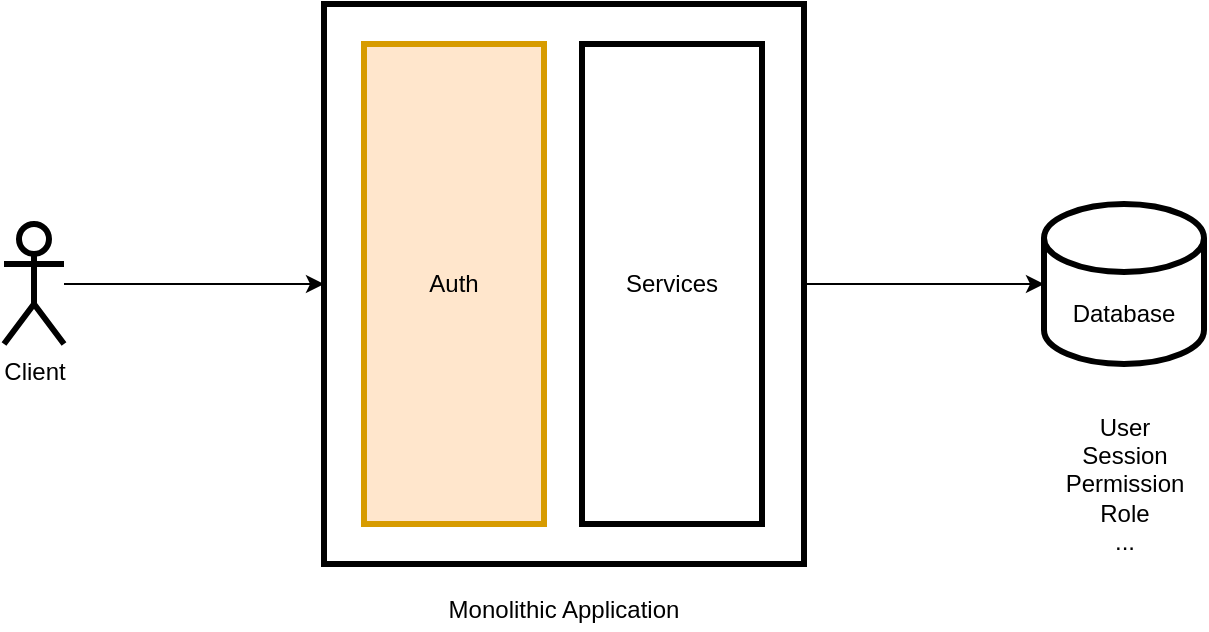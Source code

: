 <mxfile version="14.1.8" type="device" pages="9"><diagram id="MSyxNGrCkpjDWdLHaZaO" name="monolith"><mxGraphModel dx="1086" dy="806" grid="0" gridSize="10" guides="1" tooltips="1" connect="1" arrows="1" fold="1" page="0" pageScale="1" pageWidth="827" pageHeight="1169" math="0" shadow="0"><root><mxCell id="0"/><mxCell id="1" parent="0"/><mxCell id="NziovTr7TlFQaZfp3JxD-8" style="edgeStyle=orthogonalEdgeStyle;rounded=0;orthogonalLoop=1;jettySize=auto;html=1;entryX=0;entryY=0.5;entryDx=0;entryDy=0;entryPerimeter=0;" parent="1" source="NziovTr7TlFQaZfp3JxD-1" target="NziovTr7TlFQaZfp3JxD-4" edge="1"><mxGeometry relative="1" as="geometry"/></mxCell><mxCell id="NziovTr7TlFQaZfp3JxD-1" value="" style="rounded=0;whiteSpace=wrap;html=1;strokeWidth=3;" parent="1" vertex="1"><mxGeometry x="240" y="240" width="240" height="280" as="geometry"/></mxCell><mxCell id="NziovTr7TlFQaZfp3JxD-2" value="Auth" style="rounded=0;whiteSpace=wrap;html=1;strokeWidth=3;fillColor=#ffe6cc;strokeColor=#d79b00;" parent="1" vertex="1"><mxGeometry x="260" y="260" width="90" height="240" as="geometry"/></mxCell><mxCell id="NziovTr7TlFQaZfp3JxD-3" value="Services" style="rounded=0;whiteSpace=wrap;html=1;strokeWidth=3;" parent="1" vertex="1"><mxGeometry x="369" y="260" width="90" height="240" as="geometry"/></mxCell><mxCell id="NziovTr7TlFQaZfp3JxD-4" value="Database" style="shape=cylinder3;whiteSpace=wrap;html=1;boundedLbl=1;backgroundOutline=1;size=17;strokeWidth=3;" parent="1" vertex="1"><mxGeometry x="600" y="340" width="80" height="80" as="geometry"/></mxCell><mxCell id="NziovTr7TlFQaZfp3JxD-5" value="User&lt;br&gt;Session&lt;br&gt;Permission&lt;br&gt;Role&lt;br&gt;..." style="text;html=1;strokeColor=none;fillColor=none;align=center;verticalAlign=middle;whiteSpace=wrap;rounded=0;movable=0;resizable=0;rotatable=0;deletable=0;editable=0;connectable=0;" parent="1" vertex="1"><mxGeometry x="602.5" y="440" width="75" height="80" as="geometry"/></mxCell><mxCell id="NziovTr7TlFQaZfp3JxD-7" style="edgeStyle=orthogonalEdgeStyle;rounded=0;orthogonalLoop=1;jettySize=auto;html=1;entryX=0;entryY=0.5;entryDx=0;entryDy=0;" parent="1" source="NziovTr7TlFQaZfp3JxD-6" target="NziovTr7TlFQaZfp3JxD-1" edge="1"><mxGeometry relative="1" as="geometry"/></mxCell><mxCell id="NziovTr7TlFQaZfp3JxD-6" value="Client" style="shape=umlActor;verticalLabelPosition=bottom;verticalAlign=top;html=1;outlineConnect=0;strokeWidth=3;" parent="1" vertex="1"><mxGeometry x="80" y="350" width="30" height="60" as="geometry"/></mxCell><mxCell id="NziovTr7TlFQaZfp3JxD-10" value="Monolithic Application" style="text;html=1;strokeColor=none;fillColor=none;align=center;verticalAlign=middle;whiteSpace=wrap;rounded=0;" parent="1" vertex="1"><mxGeometry x="289" y="533" width="142" height="20" as="geometry"/></mxCell></root></mxGraphModel></diagram><diagram id="B3z2XUSK3FxDfmebKcAM" name="monolith lb"><mxGraphModel dx="1486" dy="806" grid="0" gridSize="10" guides="1" tooltips="1" connect="1" arrows="1" fold="1" page="0" pageScale="1" pageWidth="827" pageHeight="1169" math="0" shadow="0"><root><mxCell id="ilg8Bcj7TPaUJAsYBlZ4-0"/><mxCell id="ilg8Bcj7TPaUJAsYBlZ4-1" parent="ilg8Bcj7TPaUJAsYBlZ4-0"/><mxCell id="ilg8Bcj7TPaUJAsYBlZ4-2" value="Client" style="shape=umlActor;verticalLabelPosition=bottom;verticalAlign=top;html=1;outlineConnect=0;strokeWidth=3;" parent="ilg8Bcj7TPaUJAsYBlZ4-1" vertex="1"><mxGeometry x="-10" y="360" width="30" height="60" as="geometry"/></mxCell><mxCell id="ilg8Bcj7TPaUJAsYBlZ4-3" style="edgeStyle=orthogonalEdgeStyle;rounded=0;orthogonalLoop=1;jettySize=auto;html=1;entryX=0;entryY=0.5;entryDx=0;entryDy=0;" parent="ilg8Bcj7TPaUJAsYBlZ4-1" source="ilg8Bcj7TPaUJAsYBlZ4-2" target="ilg8Bcj7TPaUJAsYBlZ4-4" edge="1"><mxGeometry relative="1" as="geometry"/></mxCell><mxCell id="ilg8Bcj7TPaUJAsYBlZ4-4" value="Load Balancer" style="rounded=0;whiteSpace=wrap;html=1;strokeWidth=3;fillColor=#dae8fc;strokeColor=#6c8ebf;" parent="ilg8Bcj7TPaUJAsYBlZ4-1" vertex="1"><mxGeometry x="100" y="360" width="120" height="60" as="geometry"/></mxCell><mxCell id="ilg8Bcj7TPaUJAsYBlZ4-5" value="" style="endArrow=classic;html=1;exitX=1;exitY=0.5;exitDx=0;exitDy=0;entryX=0;entryY=0.5;entryDx=0;entryDy=0;" parent="ilg8Bcj7TPaUJAsYBlZ4-1" source="ilg8Bcj7TPaUJAsYBlZ4-4" edge="1"><mxGeometry width="50" height="50" relative="1" as="geometry"><mxPoint x="390" y="440" as="sourcePoint"/><mxPoint x="340" y="310" as="targetPoint"/></mxGeometry></mxCell><mxCell id="ilg8Bcj7TPaUJAsYBlZ4-6" value="" style="endArrow=classic;html=1;exitX=1;exitY=0.5;exitDx=0;exitDy=0;entryX=0;entryY=0.5;entryDx=0;entryDy=0;" parent="ilg8Bcj7TPaUJAsYBlZ4-1" source="ilg8Bcj7TPaUJAsYBlZ4-4" edge="1"><mxGeometry width="50" height="50" relative="1" as="geometry"><mxPoint x="189" y="400" as="sourcePoint"/><mxPoint x="340" y="470" as="targetPoint"/></mxGeometry></mxCell><mxCell id="ilg8Bcj7TPaUJAsYBlZ4-7" value="Monolithic&lt;br&gt;Application" style="rounded=0;whiteSpace=wrap;html=1;strokeWidth=3;" parent="ilg8Bcj7TPaUJAsYBlZ4-1" vertex="1"><mxGeometry x="340" y="399.5" width="119" height="141" as="geometry"/></mxCell><mxCell id="ilg8Bcj7TPaUJAsYBlZ4-8" value="" style="endArrow=classic;html=1;exitX=1;exitY=0.5;exitDx=0;exitDy=0;entryX=0;entryY=0.5;entryDx=0;entryDy=0;entryPerimeter=0;" parent="ilg8Bcj7TPaUJAsYBlZ4-1" source="ilg8Bcj7TPaUJAsYBlZ4-7" target="ilg8Bcj7TPaUJAsYBlZ4-11" edge="1"><mxGeometry width="50" height="50" relative="1" as="geometry"><mxPoint x="469" y="320" as="sourcePoint"/><mxPoint x="610" y="390" as="targetPoint"/></mxGeometry></mxCell><mxCell id="ilg8Bcj7TPaUJAsYBlZ4-9" value="" style="endArrow=classic;html=1;exitX=1;exitY=0.5;exitDx=0;exitDy=0;entryX=0;entryY=0.5;entryDx=0;entryDy=0;entryPerimeter=0;" parent="ilg8Bcj7TPaUJAsYBlZ4-1" source="ilg8Bcj7TPaUJAsYBlZ4-10" target="ilg8Bcj7TPaUJAsYBlZ4-11" edge="1"><mxGeometry width="50" height="50" relative="1" as="geometry"><mxPoint x="189" y="400" as="sourcePoint"/><mxPoint x="319" y="320.5" as="targetPoint"/></mxGeometry></mxCell><mxCell id="ilg8Bcj7TPaUJAsYBlZ4-10" value="Monolithic&amp;nbsp;&lt;br&gt;Application" style="rounded=0;whiteSpace=wrap;html=1;strokeWidth=3;" parent="ilg8Bcj7TPaUJAsYBlZ4-1" vertex="1"><mxGeometry x="340" y="239.5" width="119" height="141" as="geometry"/></mxCell><mxCell id="ilg8Bcj7TPaUJAsYBlZ4-11" value="Database" style="shape=cylinder3;whiteSpace=wrap;html=1;boundedLbl=1;backgroundOutline=1;size=17;strokeWidth=3;" parent="ilg8Bcj7TPaUJAsYBlZ4-1" vertex="1"><mxGeometry x="580" y="350" width="80" height="80" as="geometry"/></mxCell><mxCell id="ylTImmitfJEb32_a-HaE-0" value="User&lt;br&gt;Session&lt;br&gt;Permission&lt;br&gt;Role&lt;br&gt;etc." style="text;html=1;strokeColor=none;fillColor=none;align=center;verticalAlign=middle;whiteSpace=wrap;rounded=0;" parent="ilg8Bcj7TPaUJAsYBlZ4-1" vertex="1"><mxGeometry x="600" y="470" width="40" height="20" as="geometry"/></mxCell></root></mxGraphModel></diagram><diagram id="HfDGrvUfZcsZYTWOvSuE" name="token based auth"><mxGraphModel dx="1086" dy="806" grid="0" gridSize="10" guides="1" tooltips="1" connect="1" arrows="1" fold="1" page="0" pageScale="1" pageWidth="827" pageHeight="1169" math="0" shadow="0"><root><mxCell id="k0Wwpx-ByjONAcnOHhWl-0"/><mxCell id="k0Wwpx-ByjONAcnOHhWl-1" parent="k0Wwpx-ByjONAcnOHhWl-0"/><mxCell id="lWyp__r909uiQTBbZvUI-4" value="id/password" style="edgeStyle=orthogonalEdgeStyle;rounded=0;orthogonalLoop=1;jettySize=auto;html=1;" parent="k0Wwpx-ByjONAcnOHhWl-1" edge="1"><mxGeometry x="-0.143" y="10" relative="1" as="geometry"><mxPoint x="120" y="380" as="sourcePoint"/><mxPoint x="190" y="380" as="targetPoint"/><mxPoint as="offset"/></mxGeometry></mxCell><mxCell id="lWyp__r909uiQTBbZvUI-0" value="User" style="shape=umlActor;verticalLabelPosition=bottom;verticalAlign=top;html=1;outlineConnect=0;strokeWidth=3;" parent="k0Wwpx-ByjONAcnOHhWl-1" vertex="1"><mxGeometry x="80" y="350" width="30" height="60" as="geometry"/></mxCell><mxCell id="lWyp__r909uiQTBbZvUI-1" value="Client" style="rounded=0;whiteSpace=wrap;html=1;strokeWidth=3;" parent="k0Wwpx-ByjONAcnOHhWl-1" vertex="1"><mxGeometry x="200" y="300" width="100" height="160" as="geometry"/></mxCell><mxCell id="lWyp__r909uiQTBbZvUI-2" value="Auth Server" style="rounded=0;whiteSpace=wrap;html=1;strokeWidth=3;" parent="k0Wwpx-ByjONAcnOHhWl-1" vertex="1"><mxGeometry x="400" y="300" width="200" height="70" as="geometry"/></mxCell><mxCell id="lWyp__r909uiQTBbZvUI-3" value="Resource Server" style="rounded=0;whiteSpace=wrap;html=1;strokeWidth=3;" parent="k0Wwpx-ByjONAcnOHhWl-1" vertex="1"><mxGeometry x="400" y="390" width="200" height="70" as="geometry"/></mxCell><mxCell id="lWyp__r909uiQTBbZvUI-6" value="id/password" style="endArrow=classic;html=1;" parent="k0Wwpx-ByjONAcnOHhWl-1" edge="1"><mxGeometry y="9" width="50" height="50" relative="1" as="geometry"><mxPoint x="310" y="319" as="sourcePoint"/><mxPoint x="390" y="319" as="targetPoint"/><mxPoint as="offset"/></mxGeometry></mxCell><mxCell id="lWyp__r909uiQTBbZvUI-7" value="token" style="endArrow=classic;html=1;" parent="k0Wwpx-ByjONAcnOHhWl-1" edge="1"><mxGeometry y="9" width="50" height="50" relative="1" as="geometry"><mxPoint x="390" y="351" as="sourcePoint"/><mxPoint x="310" y="351" as="targetPoint"/><mxPoint as="offset"/></mxGeometry></mxCell><mxCell id="lWyp__r909uiQTBbZvUI-10" value="token" style="endArrow=classic;html=1;" parent="k0Wwpx-ByjONAcnOHhWl-1" edge="1"><mxGeometry y="9" width="50" height="50" relative="1" as="geometry"><mxPoint x="310" y="409" as="sourcePoint"/><mxPoint x="390" y="409" as="targetPoint"/><mxPoint as="offset"/></mxGeometry></mxCell><mxCell id="lWyp__r909uiQTBbZvUI-11" value="resource" style="endArrow=classic;html=1;" parent="k0Wwpx-ByjONAcnOHhWl-1" edge="1"><mxGeometry y="9" width="50" height="50" relative="1" as="geometry"><mxPoint x="390" y="441" as="sourcePoint"/><mxPoint x="310" y="441" as="targetPoint"/><mxPoint as="offset"/></mxGeometry></mxCell></root></mxGraphModel></diagram><diagram id="t_XRg3gtChQYimDz6ct4" name="microservices"><mxGraphModel dx="1086" dy="806" grid="0" gridSize="10" guides="1" tooltips="1" connect="1" arrows="1" fold="1" page="0" pageScale="1" pageWidth="827" pageHeight="1169" math="0" shadow="0"><root><mxCell id="1XSzNjFzJeDM1asJSYcA-0"/><mxCell id="1XSzNjFzJeDM1asJSYcA-1" parent="1XSzNjFzJeDM1asJSYcA-0"/><mxCell id="1XSzNjFzJeDM1asJSYcA-3" value="Order" style="ellipse;whiteSpace=wrap;html=1;aspect=fixed;strokeWidth=3;" parent="1XSzNjFzJeDM1asJSYcA-1" vertex="1"><mxGeometry x="200" y="250" width="80" height="80" as="geometry"/></mxCell><mxCell id="EMOhaL4adHImynxsZ-vJ-0" value="Payment" style="ellipse;whiteSpace=wrap;html=1;aspect=fixed;strokeWidth=3;" parent="1XSzNjFzJeDM1asJSYcA-1" vertex="1"><mxGeometry x="240" y="360" width="80" height="80" as="geometry"/></mxCell><mxCell id="EMOhaL4adHImynxsZ-vJ-1" value="Auth" style="ellipse;whiteSpace=wrap;html=1;aspect=fixed;strokeWidth=3;fillColor=#f8cecc;strokeColor=#b85450;" parent="1XSzNjFzJeDM1asJSYcA-1" vertex="1"><mxGeometry x="350" y="260" width="80" height="80" as="geometry"/></mxCell><mxCell id="EMOhaL4adHImynxsZ-vJ-15" value="Catalogue" style="ellipse;whiteSpace=wrap;html=1;aspect=fixed;strokeWidth=3;" parent="1XSzNjFzJeDM1asJSYcA-1" vertex="1"><mxGeometry x="420" y="370" width="80" height="80" as="geometry"/></mxCell><mxCell id="EMOhaL4adHImynxsZ-vJ-16" value="・・・" style="text;html=1;strokeColor=none;fillColor=none;align=center;verticalAlign=middle;whiteSpace=wrap;rounded=0;fontStyle=1" parent="1XSzNjFzJeDM1asJSYcA-1" vertex="1"><mxGeometry x="465" y="300" width="40" height="20" as="geometry"/></mxCell><mxCell id="EMOhaL4adHImynxsZ-vJ-17" value="" style="endArrow=none;dashed=1;html=1;dashPattern=1 3;strokeWidth=2;entryX=1;entryY=0.5;entryDx=0;entryDy=0;exitX=0;exitY=0.5;exitDx=0;exitDy=0;" parent="1XSzNjFzJeDM1asJSYcA-1" source="EMOhaL4adHImynxsZ-vJ-1" target="1XSzNjFzJeDM1asJSYcA-3" edge="1"><mxGeometry width="50" height="50" relative="1" as="geometry"><mxPoint x="390" y="440" as="sourcePoint"/><mxPoint x="440" y="390" as="targetPoint"/></mxGeometry></mxCell><mxCell id="EMOhaL4adHImynxsZ-vJ-18" value="" style="endArrow=none;dashed=1;html=1;dashPattern=1 3;strokeWidth=2;entryX=0.5;entryY=1;entryDx=0;entryDy=0;exitX=0;exitY=0;exitDx=0;exitDy=0;" parent="1XSzNjFzJeDM1asJSYcA-1" source="EMOhaL4adHImynxsZ-vJ-0" target="1XSzNjFzJeDM1asJSYcA-3" edge="1"><mxGeometry width="50" height="50" relative="1" as="geometry"><mxPoint x="360" y="310" as="sourcePoint"/><mxPoint x="290" y="300" as="targetPoint"/></mxGeometry></mxCell><mxCell id="EMOhaL4adHImynxsZ-vJ-19" value="" style="endArrow=none;dashed=1;html=1;dashPattern=1 3;strokeWidth=2;entryX=1;entryY=0.5;entryDx=0;entryDy=0;exitX=0;exitY=0.5;exitDx=0;exitDy=0;" parent="1XSzNjFzJeDM1asJSYcA-1" source="EMOhaL4adHImynxsZ-vJ-15" target="EMOhaL4adHImynxsZ-vJ-0" edge="1"><mxGeometry width="50" height="50" relative="1" as="geometry"><mxPoint x="281.716" y="381.716" as="sourcePoint"/><mxPoint x="278.284" y="328.284" as="targetPoint"/></mxGeometry></mxCell><mxCell id="EMOhaL4adHImynxsZ-vJ-20" value="" style="endArrow=none;dashed=1;html=1;dashPattern=1 3;strokeWidth=2;entryX=0.5;entryY=0;entryDx=0;entryDy=0;" parent="1XSzNjFzJeDM1asJSYcA-1" target="EMOhaL4adHImynxsZ-vJ-15" edge="1"><mxGeometry width="50" height="50" relative="1" as="geometry"><mxPoint x="420" y="328" as="sourcePoint"/><mxPoint x="350" y="340" as="targetPoint"/></mxGeometry></mxCell><mxCell id="EMOhaL4adHImynxsZ-vJ-24" value="" style="endArrow=none;dashed=1;html=1;dashPattern=1 3;strokeWidth=2;entryX=1;entryY=0;entryDx=0;entryDy=0;exitX=0;exitY=1;exitDx=0;exitDy=0;" parent="1XSzNjFzJeDM1asJSYcA-1" source="EMOhaL4adHImynxsZ-vJ-1" target="EMOhaL4adHImynxsZ-vJ-0" edge="1"><mxGeometry width="50" height="50" relative="1" as="geometry"><mxPoint x="430" y="420" as="sourcePoint"/><mxPoint x="330" y="410" as="targetPoint"/></mxGeometry></mxCell><mxCell id="EMOhaL4adHImynxsZ-vJ-26" value="認証・認可に焦点を当てたサービス" style="shape=callout;whiteSpace=wrap;html=1;perimeter=calloutPerimeter;strokeWidth=2;size=15;position=0.53;" parent="1XSzNjFzJeDM1asJSYcA-1" vertex="1"><mxGeometry x="350" y="184" width="120" height="80" as="geometry"/></mxCell></root></mxGraphModel></diagram><diagram id="Td-wyjGEmb_aXX7i2iYb" name="microservices session distribution"><mxGraphModel dx="1086" dy="806" grid="0" gridSize="10" guides="1" tooltips="1" connect="1" arrows="1" fold="1" page="0" pageScale="1" pageWidth="827" pageHeight="1169" math="0" shadow="0"><root><mxCell id="AVcfP_BqP0a-QSxWWT-E-0"/><mxCell id="AVcfP_BqP0a-QSxWWT-E-1" parent="AVcfP_BqP0a-QSxWWT-E-0"/><mxCell id="AVcfP_BqP0a-QSxWWT-E-17" style="edgeStyle=orthogonalEdgeStyle;rounded=0;orthogonalLoop=1;jettySize=auto;html=1;exitX=1;exitY=0.5;exitDx=0;exitDy=0;" parent="AVcfP_BqP0a-QSxWWT-E-1" source="AVcfP_BqP0a-QSxWWT-E-8" edge="1"><mxGeometry relative="1" as="geometry"><mxPoint x="520" y="330" as="targetPoint"/></mxGeometry></mxCell><mxCell id="AVcfP_BqP0a-QSxWWT-E-8" value="" style="rounded=1;whiteSpace=wrap;html=1;strokeWidth=2;" parent="AVcfP_BqP0a-QSxWWT-E-1" vertex="1"><mxGeometry x="206" y="270" width="245" height="120" as="geometry"/></mxCell><mxCell id="AVcfP_BqP0a-QSxWWT-E-15" style="edgeStyle=orthogonalEdgeStyle;rounded=0;orthogonalLoop=1;jettySize=auto;html=1;" parent="AVcfP_BqP0a-QSxWWT-E-1" source="AVcfP_BqP0a-QSxWWT-E-2" edge="1"><mxGeometry relative="1" as="geometry"><mxPoint x="520" y="470" as="targetPoint"/></mxGeometry></mxCell><mxCell id="AVcfP_BqP0a-QSxWWT-E-2" value="Auth" style="rounded=0;whiteSpace=wrap;html=1;strokeWidth=2;" parent="AVcfP_BqP0a-QSxWWT-E-1" vertex="1"><mxGeometry x="283.5" y="450" width="90" height="40" as="geometry"/></mxCell><mxCell id="AVcfP_BqP0a-QSxWWT-E-3" value="Service B" style="rounded=0;whiteSpace=wrap;html=1;strokeWidth=2;" parent="AVcfP_BqP0a-QSxWWT-E-1" vertex="1"><mxGeometry x="351" y="280" width="90" height="40" as="geometry"/></mxCell><mxCell id="AVcfP_BqP0a-QSxWWT-E-4" value="Service A" style="rounded=0;whiteSpace=wrap;html=1;strokeWidth=2;" parent="AVcfP_BqP0a-QSxWWT-E-1" vertex="1"><mxGeometry x="221" y="280" width="90" height="40" as="geometry"/></mxCell><mxCell id="AVcfP_BqP0a-QSxWWT-E-6" value="Service D" style="rounded=0;whiteSpace=wrap;html=1;strokeWidth=2;" parent="AVcfP_BqP0a-QSxWWT-E-1" vertex="1"><mxGeometry x="351" y="340" width="90" height="40" as="geometry"/></mxCell><mxCell id="AVcfP_BqP0a-QSxWWT-E-7" value="Service C" style="rounded=0;whiteSpace=wrap;html=1;strokeWidth=2;" parent="AVcfP_BqP0a-QSxWWT-E-1" vertex="1"><mxGeometry x="221" y="340" width="90" height="40" as="geometry"/></mxCell><mxCell id="AVcfP_BqP0a-QSxWWT-E-11" value="Distribution&lt;br&gt;Session&lt;br&gt;Store" style="rounded=0;whiteSpace=wrap;html=1;strokeWidth=2;" parent="AVcfP_BqP0a-QSxWWT-E-1" vertex="1"><mxGeometry x="521" y="280" width="90" height="210" as="geometry"/></mxCell><mxCell id="AVcfP_BqP0a-QSxWWT-E-12" value="User" style="shape=umlActor;verticalLabelPosition=bottom;verticalAlign=top;html=1;outlineConnect=0;strokeWidth=2;" parent="AVcfP_BqP0a-QSxWWT-E-1" vertex="1"><mxGeometry x="70" y="350" width="30" height="60" as="geometry"/></mxCell><mxCell id="AVcfP_BqP0a-QSxWWT-E-13" value="" style="endArrow=classic;html=1;entryX=0;entryY=0.5;entryDx=0;entryDy=0;" parent="AVcfP_BqP0a-QSxWWT-E-1" target="AVcfP_BqP0a-QSxWWT-E-8" edge="1"><mxGeometry width="50" height="50" relative="1" as="geometry"><mxPoint x="110" y="380" as="sourcePoint"/><mxPoint x="440" y="370" as="targetPoint"/></mxGeometry></mxCell><mxCell id="AVcfP_BqP0a-QSxWWT-E-14" value="" style="endArrow=classic;html=1;entryX=0;entryY=0.5;entryDx=0;entryDy=0;" parent="AVcfP_BqP0a-QSxWWT-E-1" target="AVcfP_BqP0a-QSxWWT-E-2" edge="1"><mxGeometry width="50" height="50" relative="1" as="geometry"><mxPoint x="110" y="380" as="sourcePoint"/><mxPoint x="216" y="340" as="targetPoint"/></mxGeometry></mxCell><mxCell id="AVcfP_BqP0a-QSxWWT-E-20" value="" style="shape=curlyBracket;whiteSpace=wrap;html=1;rounded=1;strokeWidth=2;" parent="AVcfP_BqP0a-QSxWWT-E-1" vertex="1"><mxGeometry x="625" y="356" width="20" height="82" as="geometry"/></mxCell><mxCell id="AVcfP_BqP0a-QSxWWT-E-21" value="Redis&lt;br&gt;Cassandra&lt;br&gt;Hazelcast&lt;br&gt;Riak&lt;br&gt;etc." style="text;html=1;strokeColor=none;fillColor=none;align=center;verticalAlign=middle;whiteSpace=wrap;rounded=0;" parent="AVcfP_BqP0a-QSxWWT-E-1" vertex="1"><mxGeometry x="655" y="386" width="40" height="20" as="geometry"/></mxCell></root></mxGraphModel></diagram><diagram id="kv5KuUaguWQ3eruvcR8P" name="microservices sso"><mxGraphModel dx="1086" dy="806" grid="0" gridSize="10" guides="1" tooltips="1" connect="1" arrows="1" fold="1" page="0" pageScale="1" pageWidth="827" pageHeight="1169" math="0" shadow="0"><root><mxCell id="qO8ZU-am0ZR3Sv1eDgYl-0"/><mxCell id="qO8ZU-am0ZR3Sv1eDgYl-1" parent="qO8ZU-am0ZR3Sv1eDgYl-0"/><mxCell id="iSFSDy69U08Nbtj6fL2a-0" style="edgeStyle=orthogonalEdgeStyle;rounded=0;orthogonalLoop=1;jettySize=auto;html=1;exitX=1;exitY=0.5;exitDx=0;exitDy=0;startArrow=classic;startFill=1;" edge="1" parent="qO8ZU-am0ZR3Sv1eDgYl-1" source="iSFSDy69U08Nbtj6fL2a-1"><mxGeometry relative="1" as="geometry"><mxPoint x="520" y="330" as="targetPoint"/></mxGeometry></mxCell><mxCell id="iSFSDy69U08Nbtj6fL2a-1" value="" style="rounded=1;whiteSpace=wrap;html=1;strokeWidth=2;" vertex="1" parent="qO8ZU-am0ZR3Sv1eDgYl-1"><mxGeometry x="206" y="270" width="245" height="120" as="geometry"/></mxCell><mxCell id="iSFSDy69U08Nbtj6fL2a-4" value="Service B" style="rounded=0;whiteSpace=wrap;html=1;strokeWidth=2;" vertex="1" parent="qO8ZU-am0ZR3Sv1eDgYl-1"><mxGeometry x="351" y="280" width="90" height="40" as="geometry"/></mxCell><mxCell id="iSFSDy69U08Nbtj6fL2a-5" value="Service A" style="rounded=0;whiteSpace=wrap;html=1;strokeWidth=2;" vertex="1" parent="qO8ZU-am0ZR3Sv1eDgYl-1"><mxGeometry x="221" y="280" width="90" height="40" as="geometry"/></mxCell><mxCell id="iSFSDy69U08Nbtj6fL2a-6" value="Service D" style="rounded=0;whiteSpace=wrap;html=1;strokeWidth=2;" vertex="1" parent="qO8ZU-am0ZR3Sv1eDgYl-1"><mxGeometry x="351" y="340" width="90" height="40" as="geometry"/></mxCell><mxCell id="iSFSDy69U08Nbtj6fL2a-7" value="Service C" style="rounded=0;whiteSpace=wrap;html=1;strokeWidth=2;" vertex="1" parent="qO8ZU-am0ZR3Sv1eDgYl-1"><mxGeometry x="221" y="340" width="90" height="40" as="geometry"/></mxCell><mxCell id="iSFSDy69U08Nbtj6fL2a-8" value="SSO Server" style="rounded=0;whiteSpace=wrap;html=1;strokeWidth=2;fillColor=#f8cecc;strokeColor=#b85450;" vertex="1" parent="qO8ZU-am0ZR3Sv1eDgYl-1"><mxGeometry x="521" y="280" width="90" height="100" as="geometry"/></mxCell><mxCell id="iSFSDy69U08Nbtj6fL2a-9" value="User" style="shape=umlActor;verticalLabelPosition=bottom;verticalAlign=top;html=1;outlineConnect=0;strokeWidth=2;" vertex="1" parent="qO8ZU-am0ZR3Sv1eDgYl-1"><mxGeometry x="70" y="300" width="30" height="60" as="geometry"/></mxCell><mxCell id="iSFSDy69U08Nbtj6fL2a-10" value="" style="endArrow=classic;html=1;entryX=0;entryY=0.5;entryDx=0;entryDy=0;" edge="1" parent="qO8ZU-am0ZR3Sv1eDgYl-1" target="iSFSDy69U08Nbtj6fL2a-1"><mxGeometry width="50" height="50" relative="1" as="geometry"><mxPoint x="110" y="330" as="sourcePoint"/><mxPoint x="440" y="370" as="targetPoint"/></mxGeometry></mxCell><mxCell id="iSFSDy69U08Nbtj6fL2a-12" value="Resource Servers" style="text;html=1;strokeColor=none;fillColor=none;align=center;verticalAlign=middle;whiteSpace=wrap;rounded=0;" vertex="1" parent="qO8ZU-am0ZR3Sv1eDgYl-1"><mxGeometry x="274.5" y="399" width="108" height="20" as="geometry"/></mxCell></root></mxGraphModel></diagram><diagram id="Ji34hV7CuNyRbpFf6bgl" name="microservices-sso-sequence"><mxGraphModel dx="1086" dy="806" grid="0" gridSize="10" guides="1" tooltips="1" connect="1" arrows="1" fold="1" page="0" pageScale="1" pageWidth="827" pageHeight="1169" math="0" shadow="0"><root><mxCell id="_yQiV9se9DvCot7-hxuo-0"/><mxCell id="_yQiV9se9DvCot7-hxuo-1" parent="_yQiV9se9DvCot7-hxuo-0"/><mxCell id="t9w83iRBOsdi5OZHhIZt-0" value="User" style="rounded=0;whiteSpace=wrap;html=1;strokeWidth=2;" parent="_yQiV9se9DvCot7-hxuo-1" vertex="1"><mxGeometry x="200" y="280" width="80" height="40" as="geometry"/></mxCell><mxCell id="t9w83iRBOsdi5OZHhIZt-1" value="Resource&lt;br&gt;Server" style="rounded=0;whiteSpace=wrap;html=1;strokeWidth=2;" parent="_yQiV9se9DvCot7-hxuo-1" vertex="1"><mxGeometry x="380" y="280" width="80" height="40" as="geometry"/></mxCell><mxCell id="t9w83iRBOsdi5OZHhIZt-2" value="SSO Server" style="rounded=0;whiteSpace=wrap;html=1;strokeWidth=2;" parent="_yQiV9se9DvCot7-hxuo-1" vertex="1"><mxGeometry x="560" y="280" width="80" height="40" as="geometry"/></mxCell><mxCell id="t9w83iRBOsdi5OZHhIZt-3" value="" style="endArrow=none;dashed=1;html=1;dashPattern=1 3;strokeWidth=2;entryX=0.5;entryY=1;entryDx=0;entryDy=0;" parent="_yQiV9se9DvCot7-hxuo-1" target="t9w83iRBOsdi5OZHhIZt-0" edge="1"><mxGeometry width="50" height="50" relative="1" as="geometry"><mxPoint x="240" y="640" as="sourcePoint"/><mxPoint x="440" y="390" as="targetPoint"/></mxGeometry></mxCell><mxCell id="t9w83iRBOsdi5OZHhIZt-4" value="" style="endArrow=none;dashed=1;html=1;dashPattern=1 3;strokeWidth=2;entryX=0.5;entryY=1;entryDx=0;entryDy=0;" parent="_yQiV9se9DvCot7-hxuo-1" target="t9w83iRBOsdi5OZHhIZt-1" edge="1"><mxGeometry width="50" height="50" relative="1" as="geometry"><mxPoint x="420" y="640" as="sourcePoint"/><mxPoint x="250" y="330" as="targetPoint"/></mxGeometry></mxCell><mxCell id="t9w83iRBOsdi5OZHhIZt-5" value="" style="endArrow=none;dashed=1;html=1;dashPattern=1 3;strokeWidth=2;entryX=0.5;entryY=1;entryDx=0;entryDy=0;" parent="_yQiV9se9DvCot7-hxuo-1" target="t9w83iRBOsdi5OZHhIZt-2" edge="1"><mxGeometry width="50" height="50" relative="1" as="geometry"><mxPoint x="600" y="640" as="sourcePoint"/><mxPoint x="430" y="330" as="targetPoint"/></mxGeometry></mxCell><mxCell id="t9w83iRBOsdi5OZHhIZt-6" value="1. Request access" style="endArrow=classic;html=1;" parent="_yQiV9se9DvCot7-hxuo-1" edge="1"><mxGeometry y="10" width="50" height="50" relative="1" as="geometry"><mxPoint x="240" y="370" as="sourcePoint"/><mxPoint x="420" y="370" as="targetPoint"/><mxPoint as="offset"/></mxGeometry></mxCell><mxCell id="t9w83iRBOsdi5OZHhIZt-8" value="2. Not authentication" style="endArrow=classic;html=1;" parent="_yQiV9se9DvCot7-hxuo-1" edge="1"><mxGeometry y="-10" width="50" height="50" relative="1" as="geometry"><mxPoint x="420" y="410" as="sourcePoint"/><mxPoint x="240" y="410" as="targetPoint"/><mxPoint as="offset"/></mxGeometry></mxCell><mxCell id="t9w83iRBOsdi5OZHhIZt-9" value="3. Authentication with SSO" style="endArrow=classic;html=1;" parent="_yQiV9se9DvCot7-hxuo-1" edge="1"><mxGeometry y="10" width="50" height="50" relative="1" as="geometry"><mxPoint x="240" y="450" as="sourcePoint"/><mxPoint x="600" y="450" as="targetPoint"/><mxPoint as="offset"/></mxGeometry></mxCell><mxCell id="t9w83iRBOsdi5OZHhIZt-11" value="4. Authentication Successful, Grant token" style="endArrow=classic;html=1;" parent="_yQiV9se9DvCot7-hxuo-1" edge="1"><mxGeometry y="-10" width="50" height="50" relative="1" as="geometry"><mxPoint x="600" y="490" as="sourcePoint"/><mxPoint x="240" y="490" as="targetPoint"/><mxPoint as="offset"/></mxGeometry></mxCell><mxCell id="t9w83iRBOsdi5OZHhIZt-12" value="5. Request with token" style="endArrow=classic;html=1;" parent="_yQiV9se9DvCot7-hxuo-1" edge="1"><mxGeometry y="10" width="50" height="50" relative="1" as="geometry"><mxPoint x="240" y="530" as="sourcePoint"/><mxPoint x="420" y="530" as="targetPoint"/><mxPoint as="offset"/></mxGeometry></mxCell><mxCell id="t9w83iRBOsdi5OZHhIZt-13" value="6. Validate token and get details" style="endArrow=classic;html=1;" parent="_yQiV9se9DvCot7-hxuo-1" edge="1"><mxGeometry y="10" width="50" height="50" relative="1" as="geometry"><mxPoint x="420" y="570" as="sourcePoint"/><mxPoint x="600" y="570" as="targetPoint"/><mxPoint as="offset"/></mxGeometry></mxCell><mxCell id="t9w83iRBOsdi5OZHhIZt-14" value="7. Return resources" style="endArrow=classic;html=1;" parent="_yQiV9se9DvCot7-hxuo-1" edge="1"><mxGeometry y="-10" width="50" height="50" relative="1" as="geometry"><mxPoint x="420" y="610" as="sourcePoint"/><mxPoint x="240" y="610" as="targetPoint"/><mxPoint as="offset"/></mxGeometry></mxCell></root></mxGraphModel></diagram><diagram id="bzXwKUph2-tKpiY_ouL4" name="microservice-jwt-sequence"><mxGraphModel dx="1086" dy="806" grid="0" gridSize="10" guides="1" tooltips="1" connect="1" arrows="1" fold="1" page="0" pageScale="1" pageWidth="827" pageHeight="1169" math="0" shadow="0"><root><mxCell id="yGJ7_PxLXSYEOcG84MJW-0"/><mxCell id="yGJ7_PxLXSYEOcG84MJW-1" parent="yGJ7_PxLXSYEOcG84MJW-0"/><mxCell id="9kixgK9LuyK0jy6bhvmj-0" value="User" style="rounded=0;whiteSpace=wrap;html=1;strokeWidth=2;" parent="yGJ7_PxLXSYEOcG84MJW-1" vertex="1"><mxGeometry x="200" y="280" width="80" height="40" as="geometry"/></mxCell><mxCell id="9kixgK9LuyK0jy6bhvmj-1" value="Resource&lt;br&gt;Server" style="rounded=0;whiteSpace=wrap;html=1;strokeWidth=2;" parent="yGJ7_PxLXSYEOcG84MJW-1" vertex="1"><mxGeometry x="380" y="280" width="80" height="40" as="geometry"/></mxCell><mxCell id="9kixgK9LuyK0jy6bhvmj-2" value="Auth Server" style="rounded=0;whiteSpace=wrap;html=1;strokeWidth=2;" parent="yGJ7_PxLXSYEOcG84MJW-1" vertex="1"><mxGeometry x="560" y="280" width="80" height="40" as="geometry"/></mxCell><mxCell id="9kixgK9LuyK0jy6bhvmj-3" value="" style="endArrow=none;dashed=1;html=1;dashPattern=1 3;strokeWidth=2;entryX=0.5;entryY=1;entryDx=0;entryDy=0;" parent="yGJ7_PxLXSYEOcG84MJW-1" target="9kixgK9LuyK0jy6bhvmj-0" edge="1"><mxGeometry width="50" height="50" relative="1" as="geometry"><mxPoint x="240" y="600" as="sourcePoint"/><mxPoint x="440" y="390" as="targetPoint"/></mxGeometry></mxCell><mxCell id="9kixgK9LuyK0jy6bhvmj-4" value="" style="endArrow=none;dashed=1;html=1;dashPattern=1 3;strokeWidth=2;entryX=0.5;entryY=1;entryDx=0;entryDy=0;" parent="yGJ7_PxLXSYEOcG84MJW-1" target="9kixgK9LuyK0jy6bhvmj-1" edge="1"><mxGeometry width="50" height="50" relative="1" as="geometry"><mxPoint x="420" y="600" as="sourcePoint"/><mxPoint x="250" y="330" as="targetPoint"/></mxGeometry></mxCell><mxCell id="9kixgK9LuyK0jy6bhvmj-5" value="" style="endArrow=none;dashed=1;html=1;dashPattern=1 3;strokeWidth=2;entryX=0.5;entryY=1;entryDx=0;entryDy=0;" parent="yGJ7_PxLXSYEOcG84MJW-1" target="9kixgK9LuyK0jy6bhvmj-2" edge="1"><mxGeometry width="50" height="50" relative="1" as="geometry"><mxPoint x="600" y="600" as="sourcePoint"/><mxPoint x="430" y="330" as="targetPoint"/></mxGeometry></mxCell><mxCell id="9kixgK9LuyK0jy6bhvmj-6" value="1. Request access" style="endArrow=classic;html=1;" parent="yGJ7_PxLXSYEOcG84MJW-1" edge="1"><mxGeometry y="10" width="50" height="50" relative="1" as="geometry"><mxPoint x="240" y="370" as="sourcePoint"/><mxPoint x="420" y="370" as="targetPoint"/><mxPoint as="offset"/></mxGeometry></mxCell><mxCell id="9kixgK9LuyK0jy6bhvmj-7" value="2. Not authentication" style="endArrow=classic;html=1;" parent="yGJ7_PxLXSYEOcG84MJW-1" edge="1"><mxGeometry y="-10" width="50" height="50" relative="1" as="geometry"><mxPoint x="420" y="410" as="sourcePoint"/><mxPoint x="240" y="410" as="targetPoint"/><mxPoint as="offset"/></mxGeometry></mxCell><mxCell id="9kixgK9LuyK0jy6bhvmj-8" value="3. Authentication with Auth Server" style="endArrow=classic;html=1;" parent="yGJ7_PxLXSYEOcG84MJW-1" edge="1"><mxGeometry y="10" width="50" height="50" relative="1" as="geometry"><mxPoint x="240" y="450" as="sourcePoint"/><mxPoint x="600" y="450" as="targetPoint"/><mxPoint as="offset"/></mxGeometry></mxCell><mxCell id="9kixgK9LuyK0jy6bhvmj-9" value="5. Authentication Successful, Grant JWT" style="endArrow=classic;html=1;" parent="yGJ7_PxLXSYEOcG84MJW-1" edge="1"><mxGeometry y="-10" width="50" height="50" relative="1" as="geometry"><mxPoint x="600" y="490" as="sourcePoint"/><mxPoint x="240" y="490" as="targetPoint"/><mxPoint as="offset"/></mxGeometry></mxCell><mxCell id="9kixgK9LuyK0jy6bhvmj-10" value="6. Request access with JWT" style="endArrow=classic;html=1;" parent="yGJ7_PxLXSYEOcG84MJW-1" edge="1"><mxGeometry y="10" width="50" height="50" relative="1" as="geometry"><mxPoint x="240" y="530" as="sourcePoint"/><mxPoint x="420" y="530" as="targetPoint"/><mxPoint as="offset"/></mxGeometry></mxCell><mxCell id="9kixgK9LuyK0jy6bhvmj-12" value="8. Return resources" style="endArrow=classic;html=1;" parent="yGJ7_PxLXSYEOcG84MJW-1" edge="1"><mxGeometry y="-10" width="50" height="50" relative="1" as="geometry"><mxPoint x="420" y="570" as="sourcePoint"/><mxPoint x="240" y="570" as="targetPoint"/><mxPoint as="offset"/></mxGeometry></mxCell><mxCell id="9kixgK9LuyK0jy6bhvmj-13" value="4. Generate JSON Web Token" style="edgeStyle=segmentEdgeStyle;endArrow=classic;html=1;" parent="yGJ7_PxLXSYEOcG84MJW-1" edge="1"><mxGeometry y="10" width="50" height="50" relative="1" as="geometry"><mxPoint x="600" y="450" as="sourcePoint"/><mxPoint x="600" y="490" as="targetPoint"/><Array as="points"><mxPoint x="640" y="450"/><mxPoint x="640" y="490"/></Array><mxPoint as="offset"/></mxGeometry></mxCell><mxCell id="9kixgK9LuyK0jy6bhvmj-14" value="7. Validate JWT itself" style="edgeStyle=segmentEdgeStyle;endArrow=classic;html=1;strokeWidth=2;fillColor=#f8cecc;strokeColor=#b85450;" parent="yGJ7_PxLXSYEOcG84MJW-1" edge="1"><mxGeometry y="10" width="50" height="50" relative="1" as="geometry"><mxPoint x="420" y="530" as="sourcePoint"/><mxPoint x="420" y="570" as="targetPoint"/><Array as="points"><mxPoint x="460" y="530"/><mxPoint x="460" y="570"/></Array><mxPoint as="offset"/></mxGeometry></mxCell></root></mxGraphModel></diagram><diagram id="eZkZxF5z7lC5vMwNUVqX" name="microservices-apigateway"><mxGraphModel dx="1086" dy="806" grid="0" gridSize="10" guides="1" tooltips="1" connect="1" arrows="1" fold="1" page="0" pageScale="1" pageWidth="827" pageHeight="1169" math="0" shadow="0"><root><mxCell id="zRkCpcIz8RnJ-2Bwd1aS-0"/><mxCell id="zRkCpcIz8RnJ-2Bwd1aS-1" parent="zRkCpcIz8RnJ-2Bwd1aS-0"/><mxCell id="BiIHxoiEcIUpEm58dqVq-0" value="User" style="shape=umlActor;verticalLabelPosition=bottom;verticalAlign=top;html=1;outlineConnect=0;" vertex="1" parent="zRkCpcIz8RnJ-2Bwd1aS-1"><mxGeometry x="120" y="320" width="30" height="60" as="geometry"/></mxCell><mxCell id="BiIHxoiEcIUpEm58dqVq-1" value="API Gateway" style="rounded=0;whiteSpace=wrap;html=1;strokeWidth=3;fillColor=#f8cecc;strokeColor=#b85450;" vertex="1" parent="zRkCpcIz8RnJ-2Bwd1aS-1"><mxGeometry x="240" y="240" width="100" height="240" as="geometry"/></mxCell><mxCell id="6LRwsrW46aGUj6K83hYe-0" value="Resource&lt;br&gt;Service" style="rounded=0;whiteSpace=wrap;html=1;strokeWidth=3;" vertex="1" parent="zRkCpcIz8RnJ-2Bwd1aS-1"><mxGeometry x="430" y="240" width="120" height="60" as="geometry"/></mxCell><mxCell id="6LRwsrW46aGUj6K83hYe-1" value="Auth Service" style="rounded=0;whiteSpace=wrap;html=1;strokeWidth=3;" vertex="1" parent="zRkCpcIz8RnJ-2Bwd1aS-1"><mxGeometry x="430" y="420" width="120" height="60" as="geometry"/></mxCell><mxCell id="6LRwsrW46aGUj6K83hYe-2" value="Opaque&lt;br&gt;Token Store" style="shape=cylinder3;whiteSpace=wrap;html=1;boundedLbl=1;backgroundOutline=1;size=11;strokeWidth=3;" vertex="1" parent="zRkCpcIz8RnJ-2Bwd1aS-1"><mxGeometry x="240" y="538" width="100" height="60" as="geometry"/></mxCell><mxCell id="6LRwsrW46aGUj6K83hYe-3" value="Token&lt;br&gt;Store" style="shape=cylinder3;whiteSpace=wrap;html=1;boundedLbl=1;backgroundOutline=1;size=10;strokeWidth=3;" vertex="1" parent="zRkCpcIz8RnJ-2Bwd1aS-1"><mxGeometry x="640" y="420" width="60" height="60" as="geometry"/></mxCell><mxCell id="6LRwsrW46aGUj6K83hYe-7" value="" style="endArrow=classic;startArrow=classic;html=1;" edge="1" parent="zRkCpcIz8RnJ-2Bwd1aS-1"><mxGeometry width="50" height="50" relative="1" as="geometry"><mxPoint x="160" y="359.5" as="sourcePoint"/><mxPoint x="230" y="359.5" as="targetPoint"/></mxGeometry></mxCell><mxCell id="6LRwsrW46aGUj6K83hYe-8" value="" style="endArrow=classic;startArrow=classic;html=1;" edge="1" parent="zRkCpcIz8RnJ-2Bwd1aS-1"><mxGeometry width="50" height="50" relative="1" as="geometry"><mxPoint x="350" y="269.5" as="sourcePoint"/><mxPoint x="420" y="269.5" as="targetPoint"/></mxGeometry></mxCell><mxCell id="6LRwsrW46aGUj6K83hYe-9" value="" style="endArrow=classic;startArrow=classic;html=1;" edge="1" parent="zRkCpcIz8RnJ-2Bwd1aS-1"><mxGeometry width="50" height="50" relative="1" as="geometry"><mxPoint x="350" y="449.5" as="sourcePoint"/><mxPoint x="420" y="449.5" as="targetPoint"/></mxGeometry></mxCell><mxCell id="6LRwsrW46aGUj6K83hYe-10" value="" style="endArrow=classic;startArrow=classic;html=1;" edge="1" parent="zRkCpcIz8RnJ-2Bwd1aS-1"><mxGeometry width="50" height="50" relative="1" as="geometry"><mxPoint x="560" y="449.5" as="sourcePoint"/><mxPoint x="630" y="449.5" as="targetPoint"/></mxGeometry></mxCell><mxCell id="6LRwsrW46aGUj6K83hYe-11" value="" style="endArrow=none;dashed=1;html=1;dashPattern=1 3;strokeWidth=2;exitX=0.5;exitY=0;exitDx=0;exitDy=0;exitPerimeter=0;entryX=0.5;entryY=1;entryDx=0;entryDy=0;" edge="1" parent="zRkCpcIz8RnJ-2Bwd1aS-1" source="6LRwsrW46aGUj6K83hYe-2" target="BiIHxoiEcIUpEm58dqVq-1"><mxGeometry width="50" height="50" relative="1" as="geometry"><mxPoint x="390" y="430" as="sourcePoint"/><mxPoint x="440" y="380" as="targetPoint"/></mxGeometry></mxCell><mxCell id="6LRwsrW46aGUj6K83hYe-13" value="" style="shape=note;whiteSpace=wrap;html=1;backgroundOutline=1;darkOpacity=0.05;strokeWidth=1;size=19;fillColor=#fff2cc;strokeColor=#d6b656;" vertex="1" parent="zRkCpcIz8RnJ-2Bwd1aS-1"><mxGeometry x="179" y="303" width="32" height="44" as="geometry"/></mxCell><mxCell id="6LRwsrW46aGUj6K83hYe-14" value="" style="shape=note;whiteSpace=wrap;html=1;backgroundOutline=1;darkOpacity=0.05;strokeWidth=1;size=19;fillColor=#d5e8d4;strokeColor=#82b366;" vertex="1" parent="zRkCpcIz8RnJ-2Bwd1aS-1"><mxGeometry x="369" y="213" width="32" height="44" as="geometry"/></mxCell><mxCell id="6LRwsrW46aGUj6K83hYe-15" value="" style="shape=note;whiteSpace=wrap;html=1;backgroundOutline=1;darkOpacity=0.05;strokeWidth=1;size=19;fillColor=#d5e8d4;strokeColor=#82b366;" vertex="1" parent="zRkCpcIz8RnJ-2Bwd1aS-1"><mxGeometry x="369" y="394" width="32" height="44" as="geometry"/></mxCell><mxCell id="6LRwsrW46aGUj6K83hYe-19" value="Opaque Token" style="text;html=1;strokeColor=none;fillColor=none;align=center;verticalAlign=middle;whiteSpace=wrap;rounded=0;" vertex="1" parent="zRkCpcIz8RnJ-2Bwd1aS-1"><mxGeometry x="175" y="270" width="40" height="20" as="geometry"/></mxCell><mxCell id="6LRwsrW46aGUj6K83hYe-20" value="JWT" style="text;html=1;strokeColor=none;fillColor=none;align=center;verticalAlign=middle;whiteSpace=wrap;rounded=0;" vertex="1" parent="zRkCpcIz8RnJ-2Bwd1aS-1"><mxGeometry x="361" y="190" width="40" height="20" as="geometry"/></mxCell><mxCell id="6LRwsrW46aGUj6K83hYe-21" value="JWT" style="text;html=1;strokeColor=none;fillColor=none;align=center;verticalAlign=middle;whiteSpace=wrap;rounded=0;" vertex="1" parent="zRkCpcIz8RnJ-2Bwd1aS-1"><mxGeometry x="361" y="370" width="40" height="20" as="geometry"/></mxCell></root></mxGraphModel></diagram></mxfile>